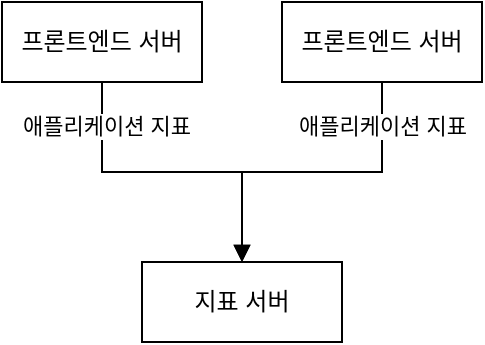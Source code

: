 <mxfile version="24.7.5">
  <diagram name="페이지-1" id="QbZ7rnkIiPjWDBc_15rH">
    <mxGraphModel dx="781" dy="894" grid="1" gridSize="10" guides="1" tooltips="1" connect="1" arrows="1" fold="1" page="1" pageScale="1" pageWidth="827" pageHeight="1169" math="0" shadow="0">
      <root>
        <mxCell id="0" />
        <mxCell id="1" parent="0" />
        <mxCell id="4twyukbgo4xkF76WRwDC-4" style="edgeStyle=orthogonalEdgeStyle;rounded=0;orthogonalLoop=1;jettySize=auto;html=1;entryX=0.5;entryY=0;entryDx=0;entryDy=0;endArrow=block;endFill=1;" edge="1" parent="1" source="4twyukbgo4xkF76WRwDC-1" target="4twyukbgo4xkF76WRwDC-3">
          <mxGeometry relative="1" as="geometry" />
        </mxCell>
        <mxCell id="4twyukbgo4xkF76WRwDC-7" value="애플리케이션 지표" style="edgeLabel;html=1;align=center;verticalAlign=middle;resizable=0;points=[];" vertex="1" connectable="0" parent="4twyukbgo4xkF76WRwDC-4">
          <mxGeometry x="-0.675" y="2" relative="1" as="geometry">
            <mxPoint y="-4" as="offset" />
          </mxGeometry>
        </mxCell>
        <mxCell id="4twyukbgo4xkF76WRwDC-1" value="프론트엔드 서버" style="rounded=0;whiteSpace=wrap;html=1;" vertex="1" parent="1">
          <mxGeometry x="60" y="70" width="100" height="40" as="geometry" />
        </mxCell>
        <mxCell id="4twyukbgo4xkF76WRwDC-5" style="edgeStyle=orthogonalEdgeStyle;rounded=0;orthogonalLoop=1;jettySize=auto;html=1;entryX=0.5;entryY=0;entryDx=0;entryDy=0;endArrow=block;endFill=1;" edge="1" parent="1" source="4twyukbgo4xkF76WRwDC-2" target="4twyukbgo4xkF76WRwDC-3">
          <mxGeometry relative="1" as="geometry" />
        </mxCell>
        <mxCell id="4twyukbgo4xkF76WRwDC-6" value="애플리케이션 지표" style="edgeLabel;html=1;align=center;verticalAlign=middle;resizable=0;points=[];" vertex="1" connectable="0" parent="4twyukbgo4xkF76WRwDC-5">
          <mxGeometry x="-0.613" relative="1" as="geometry">
            <mxPoint y="-9" as="offset" />
          </mxGeometry>
        </mxCell>
        <mxCell id="4twyukbgo4xkF76WRwDC-2" value="프론트엔드 서버" style="rounded=0;whiteSpace=wrap;html=1;" vertex="1" parent="1">
          <mxGeometry x="200" y="70" width="100" height="40" as="geometry" />
        </mxCell>
        <mxCell id="4twyukbgo4xkF76WRwDC-3" value="지표 서버" style="rounded=0;whiteSpace=wrap;html=1;" vertex="1" parent="1">
          <mxGeometry x="130" y="200" width="100" height="40" as="geometry" />
        </mxCell>
      </root>
    </mxGraphModel>
  </diagram>
</mxfile>

